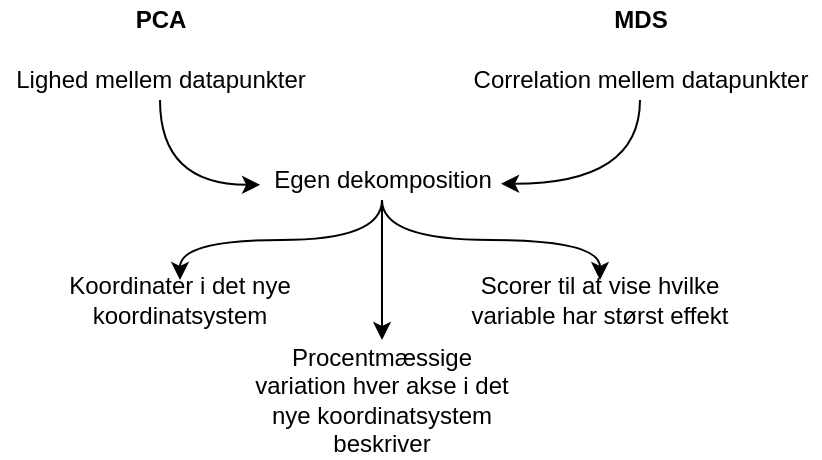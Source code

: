 <mxfile version="14.4.2" type="device"><diagram id="dCrbehXhepONUqXclwgc" name="Page-1"><mxGraphModel dx="981" dy="594" grid="1" gridSize="10" guides="1" tooltips="1" connect="1" arrows="1" fold="1" page="1" pageScale="1" pageWidth="850" pageHeight="1100" math="0" shadow="0"><root><mxCell id="0"/><mxCell id="1" parent="0"/><mxCell id="L8Toec2mlbVEP4LCVBB0-1" value="&lt;b&gt;PCA&lt;/b&gt;" style="text;html=1;align=center;verticalAlign=middle;resizable=0;points=[];autosize=1;" vertex="1" parent="1"><mxGeometry x="80" y="90" width="40" height="20" as="geometry"/></mxCell><mxCell id="L8Toec2mlbVEP4LCVBB0-2" value="&lt;b&gt;MDS&lt;/b&gt;" style="text;html=1;align=center;verticalAlign=middle;resizable=0;points=[];autosize=1;" vertex="1" parent="1"><mxGeometry x="320" y="90" width="40" height="20" as="geometry"/></mxCell><mxCell id="L8Toec2mlbVEP4LCVBB0-7" style="edgeStyle=orthogonalEdgeStyle;curved=1;orthogonalLoop=1;jettySize=auto;html=1;entryX=-0.008;entryY=0.621;entryDx=0;entryDy=0;entryPerimeter=0;" edge="1" parent="1" source="L8Toec2mlbVEP4LCVBB0-3" target="L8Toec2mlbVEP4LCVBB0-5"><mxGeometry relative="1" as="geometry"/></mxCell><mxCell id="L8Toec2mlbVEP4LCVBB0-3" value="Lighed mellem datapunkter" style="text;html=1;align=center;verticalAlign=middle;resizable=0;points=[];autosize=1;" vertex="1" parent="1"><mxGeometry x="20" y="120" width="160" height="20" as="geometry"/></mxCell><mxCell id="L8Toec2mlbVEP4LCVBB0-6" style="edgeStyle=orthogonalEdgeStyle;orthogonalLoop=1;jettySize=auto;html=1;curved=1;entryX=0.996;entryY=0.593;entryDx=0;entryDy=0;entryPerimeter=0;" edge="1" parent="1" source="L8Toec2mlbVEP4LCVBB0-4" target="L8Toec2mlbVEP4LCVBB0-5"><mxGeometry relative="1" as="geometry"/></mxCell><mxCell id="L8Toec2mlbVEP4LCVBB0-4" value="Correlation mellem datapunkter" style="text;html=1;align=center;verticalAlign=middle;resizable=0;points=[];autosize=1;" vertex="1" parent="1"><mxGeometry x="250" y="120" width="180" height="20" as="geometry"/></mxCell><mxCell id="L8Toec2mlbVEP4LCVBB0-11" style="edgeStyle=orthogonalEdgeStyle;curved=1;orthogonalLoop=1;jettySize=auto;html=1;entryX=0.5;entryY=0;entryDx=0;entryDy=0;" edge="1" parent="1" source="L8Toec2mlbVEP4LCVBB0-5" target="L8Toec2mlbVEP4LCVBB0-8"><mxGeometry relative="1" as="geometry"/></mxCell><mxCell id="L8Toec2mlbVEP4LCVBB0-12" style="edgeStyle=orthogonalEdgeStyle;curved=1;orthogonalLoop=1;jettySize=auto;html=1;" edge="1" parent="1" source="L8Toec2mlbVEP4LCVBB0-5"><mxGeometry relative="1" as="geometry"><mxPoint x="211" y="260" as="targetPoint"/></mxGeometry></mxCell><mxCell id="L8Toec2mlbVEP4LCVBB0-13" style="edgeStyle=orthogonalEdgeStyle;curved=1;orthogonalLoop=1;jettySize=auto;html=1;entryX=0.5;entryY=0;entryDx=0;entryDy=0;" edge="1" parent="1" source="L8Toec2mlbVEP4LCVBB0-5" target="L8Toec2mlbVEP4LCVBB0-10"><mxGeometry relative="1" as="geometry"/></mxCell><mxCell id="L8Toec2mlbVEP4LCVBB0-5" value="Egen dekomposition" style="text;html=1;align=center;verticalAlign=middle;resizable=0;points=[];autosize=1;" vertex="1" parent="1"><mxGeometry x="151" y="170" width="120" height="20" as="geometry"/></mxCell><mxCell id="L8Toec2mlbVEP4LCVBB0-8" value="Koordinater i det nye koordinatsystem" style="text;html=1;strokeColor=none;fillColor=none;align=center;verticalAlign=middle;whiteSpace=wrap;rounded=0;" vertex="1" parent="1"><mxGeometry x="40" y="230" width="140" height="20" as="geometry"/></mxCell><mxCell id="L8Toec2mlbVEP4LCVBB0-9" value="Procentmæssige variation hver akse i det nye koordinatsystem beskriver" style="text;html=1;strokeColor=none;fillColor=none;align=center;verticalAlign=middle;whiteSpace=wrap;rounded=0;" vertex="1" parent="1"><mxGeometry x="141" y="280" width="140" height="20" as="geometry"/></mxCell><mxCell id="L8Toec2mlbVEP4LCVBB0-10" value="Scorer til at vise hvilke variable har størst effekt" style="text;html=1;strokeColor=none;fillColor=none;align=center;verticalAlign=middle;whiteSpace=wrap;rounded=0;" vertex="1" parent="1"><mxGeometry x="250" y="230" width="140" height="20" as="geometry"/></mxCell></root></mxGraphModel></diagram></mxfile>
